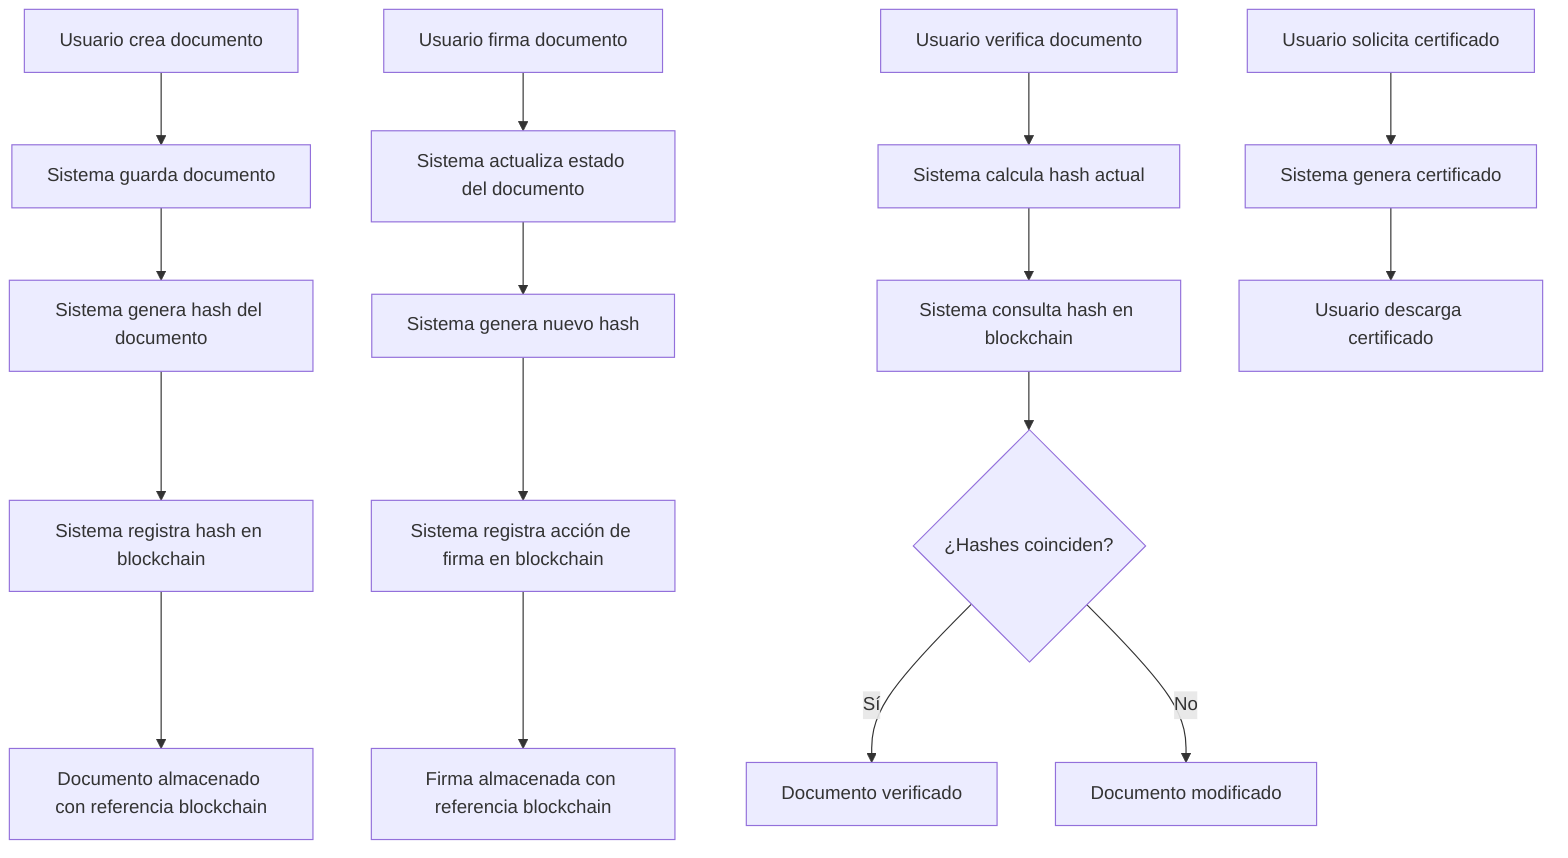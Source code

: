 flowchart TD
    A[Usuario crea documento] --> B[Sistema guarda documento]
    B --> C[Sistema genera hash del documento]
    C --> D[Sistema registra hash en blockchain]
    D --> E[Documento almacenado con referencia blockchain]
    
    F[Usuario firma documento] --> G[Sistema actualiza estado del documento]
    G --> H[Sistema genera nuevo hash]
    H --> I[Sistema registra acción de firma en blockchain]
    I --> J[Firma almacenada con referencia blockchain]
    
    K[Usuario verifica documento] --> L[Sistema calcula hash actual]
    L --> M[Sistema consulta hash en blockchain]
    M --> N{¿Hashes coinciden?}
    N -->|Sí| O[Documento verificado]
    N -->|No| P[Documento modificado]
    
    Q[Usuario solicita certificado] --> R[Sistema genera certificado]
    R --> S[Usuario descarga certificado]